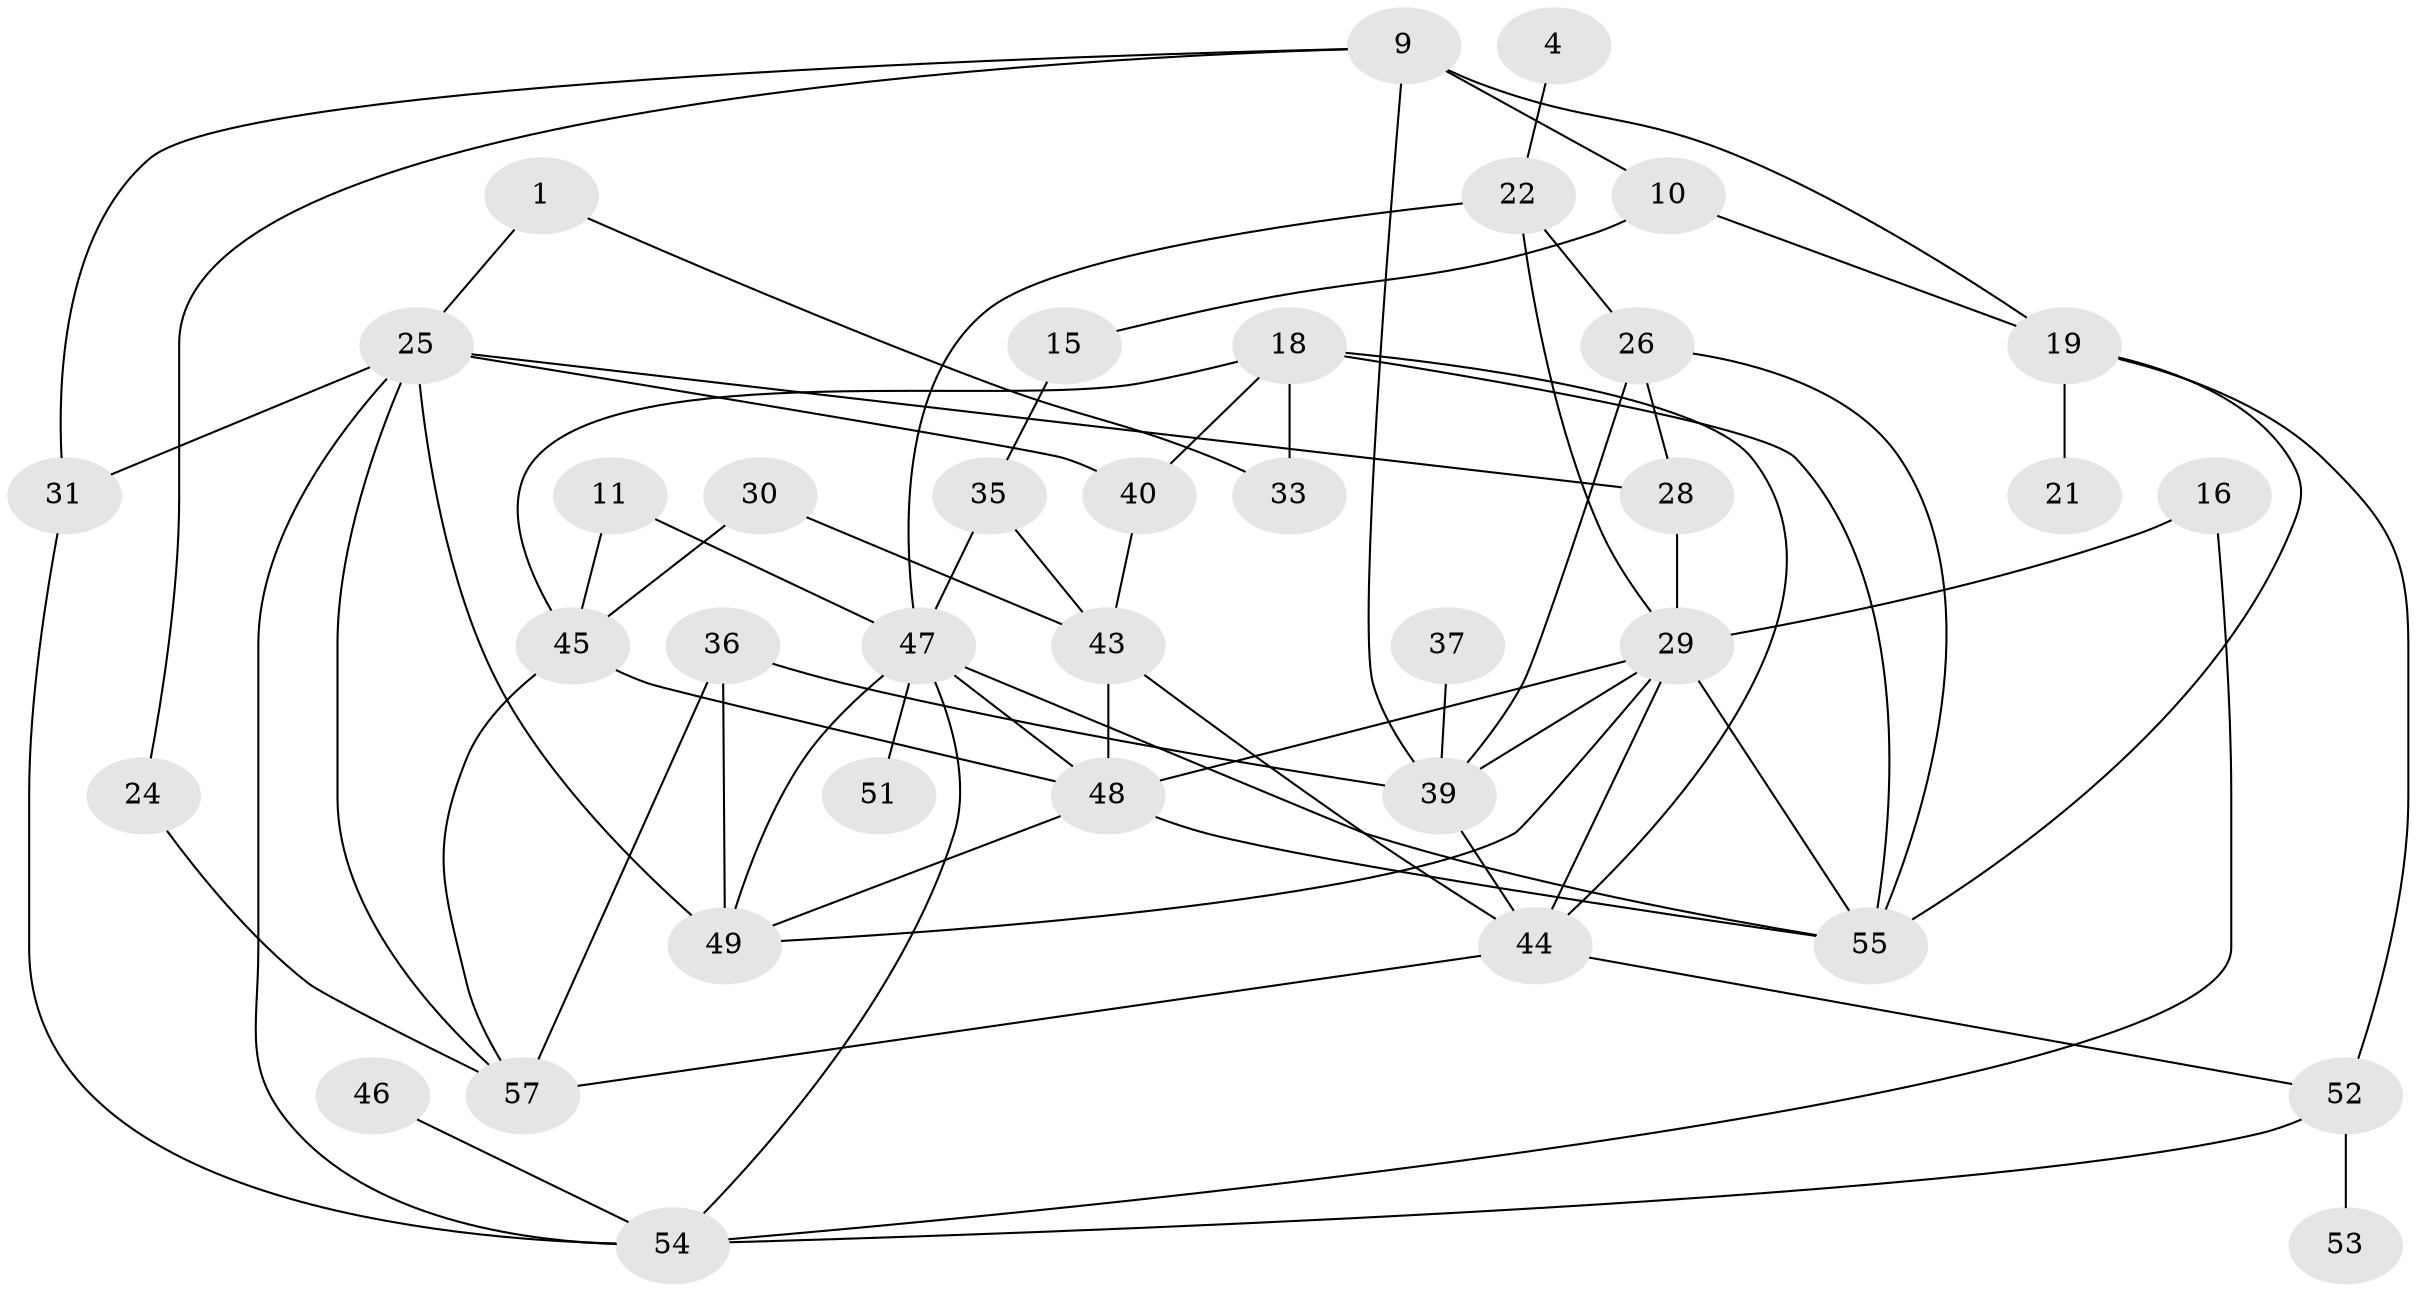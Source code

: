 // original degree distribution, {3: 0.18439716312056736, 2: 0.24113475177304963, 1: 0.2553191489361702, 5: 0.06382978723404255, 4: 0.09219858156028368, 7: 0.0070921985815602835, 0: 0.12056737588652482, 8: 0.0070921985815602835, 6: 0.028368794326241134}
// Generated by graph-tools (version 1.1) at 2025/35/03/04/25 23:35:50]
// undirected, 37 vertices, 69 edges
graph export_dot {
  node [color=gray90,style=filled];
  1;
  4;
  9;
  10;
  11;
  15;
  16;
  18;
  19;
  21;
  22;
  24;
  25;
  26;
  28;
  29;
  30;
  31;
  33;
  35;
  36;
  37;
  39;
  40;
  43;
  44;
  45;
  46;
  47;
  48;
  49;
  51;
  52;
  53;
  54;
  55;
  57;
  1 -- 25 [weight=1.0];
  1 -- 33 [weight=1.0];
  4 -- 22 [weight=1.0];
  9 -- 10 [weight=2.0];
  9 -- 19 [weight=1.0];
  9 -- 24 [weight=1.0];
  9 -- 31 [weight=1.0];
  9 -- 39 [weight=1.0];
  10 -- 15 [weight=1.0];
  10 -- 19 [weight=1.0];
  11 -- 45 [weight=1.0];
  11 -- 47 [weight=1.0];
  15 -- 35 [weight=1.0];
  16 -- 29 [weight=1.0];
  16 -- 54 [weight=1.0];
  18 -- 33 [weight=1.0];
  18 -- 40 [weight=1.0];
  18 -- 44 [weight=1.0];
  18 -- 45 [weight=1.0];
  18 -- 55 [weight=2.0];
  19 -- 21 [weight=1.0];
  19 -- 52 [weight=1.0];
  19 -- 55 [weight=1.0];
  22 -- 26 [weight=1.0];
  22 -- 29 [weight=1.0];
  22 -- 47 [weight=1.0];
  24 -- 57 [weight=1.0];
  25 -- 28 [weight=1.0];
  25 -- 31 [weight=1.0];
  25 -- 40 [weight=1.0];
  25 -- 49 [weight=2.0];
  25 -- 54 [weight=1.0];
  25 -- 57 [weight=1.0];
  26 -- 28 [weight=1.0];
  26 -- 39 [weight=1.0];
  26 -- 55 [weight=1.0];
  28 -- 29 [weight=1.0];
  29 -- 39 [weight=2.0];
  29 -- 44 [weight=1.0];
  29 -- 48 [weight=1.0];
  29 -- 49 [weight=1.0];
  29 -- 55 [weight=1.0];
  30 -- 43 [weight=1.0];
  30 -- 45 [weight=1.0];
  31 -- 54 [weight=1.0];
  35 -- 43 [weight=1.0];
  35 -- 47 [weight=1.0];
  36 -- 39 [weight=1.0];
  36 -- 49 [weight=1.0];
  36 -- 57 [weight=1.0];
  37 -- 39 [weight=1.0];
  39 -- 44 [weight=1.0];
  40 -- 43 [weight=1.0];
  43 -- 44 [weight=1.0];
  43 -- 48 [weight=1.0];
  44 -- 52 [weight=1.0];
  44 -- 57 [weight=1.0];
  45 -- 48 [weight=1.0];
  45 -- 57 [weight=1.0];
  46 -- 54 [weight=1.0];
  47 -- 48 [weight=1.0];
  47 -- 49 [weight=1.0];
  47 -- 51 [weight=1.0];
  47 -- 54 [weight=1.0];
  47 -- 55 [weight=1.0];
  48 -- 49 [weight=1.0];
  48 -- 55 [weight=1.0];
  52 -- 53 [weight=1.0];
  52 -- 54 [weight=1.0];
}
